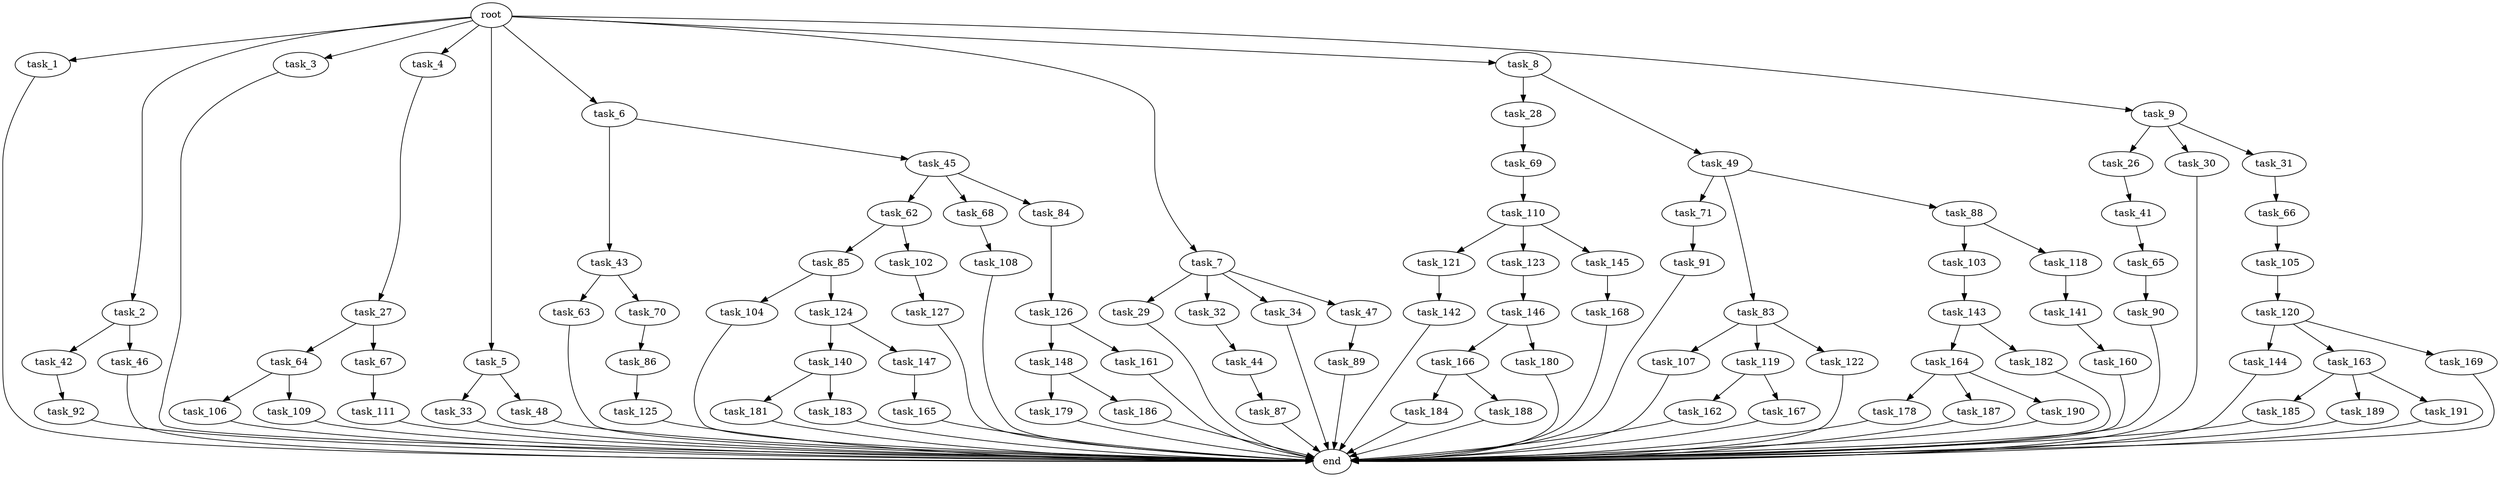 digraph G {
  root [size="0.000000"];
  task_1 [size="10.240000"];
  task_2 [size="10.240000"];
  task_3 [size="10.240000"];
  task_4 [size="10.240000"];
  task_5 [size="10.240000"];
  task_6 [size="10.240000"];
  task_7 [size="10.240000"];
  task_8 [size="10.240000"];
  task_9 [size="10.240000"];
  task_26 [size="1374389534.720000"];
  task_27 [size="343597383.680000"];
  task_28 [size="773094113.280000"];
  task_29 [size="5497558138.880000"];
  task_30 [size="1374389534.720000"];
  task_31 [size="1374389534.720000"];
  task_32 [size="5497558138.880000"];
  task_33 [size="6957847019.520000"];
  task_34 [size="5497558138.880000"];
  task_41 [size="6957847019.520000"];
  task_42 [size="6957847019.520000"];
  task_43 [size="773094113.280000"];
  task_44 [size="4209067950.080000"];
  task_45 [size="773094113.280000"];
  task_46 [size="6957847019.520000"];
  task_47 [size="5497558138.880000"];
  task_48 [size="6957847019.520000"];
  task_49 [size="773094113.280000"];
  task_62 [size="3092376453.120000"];
  task_63 [size="4209067950.080000"];
  task_64 [size="343597383.680000"];
  task_65 [size="3092376453.120000"];
  task_66 [size="3092376453.120000"];
  task_67 [size="343597383.680000"];
  task_68 [size="3092376453.120000"];
  task_69 [size="8589934592.000000"];
  task_70 [size="4209067950.080000"];
  task_71 [size="5497558138.880000"];
  task_83 [size="5497558138.880000"];
  task_84 [size="3092376453.120000"];
  task_85 [size="5497558138.880000"];
  task_86 [size="2147483648.000000"];
  task_87 [size="4209067950.080000"];
  task_88 [size="5497558138.880000"];
  task_89 [size="5497558138.880000"];
  task_90 [size="3092376453.120000"];
  task_91 [size="1374389534.720000"];
  task_92 [size="3092376453.120000"];
  task_102 [size="5497558138.880000"];
  task_103 [size="8589934592.000000"];
  task_104 [size="3092376453.120000"];
  task_105 [size="5497558138.880000"];
  task_106 [size="4209067950.080000"];
  task_107 [size="773094113.280000"];
  task_108 [size="3092376453.120000"];
  task_109 [size="4209067950.080000"];
  task_110 [size="1374389534.720000"];
  task_111 [size="4209067950.080000"];
  task_118 [size="8589934592.000000"];
  task_119 [size="773094113.280000"];
  task_120 [size="2147483648.000000"];
  task_121 [size="773094113.280000"];
  task_122 [size="773094113.280000"];
  task_123 [size="773094113.280000"];
  task_124 [size="3092376453.120000"];
  task_125 [size="4209067950.080000"];
  task_126 [size="343597383.680000"];
  task_127 [size="773094113.280000"];
  task_140 [size="1374389534.720000"];
  task_141 [size="3092376453.120000"];
  task_142 [size="4209067950.080000"];
  task_143 [size="6957847019.520000"];
  task_144 [size="3092376453.120000"];
  task_145 [size="773094113.280000"];
  task_146 [size="1374389534.720000"];
  task_147 [size="1374389534.720000"];
  task_148 [size="1374389534.720000"];
  task_160 [size="6957847019.520000"];
  task_161 [size="1374389534.720000"];
  task_162 [size="343597383.680000"];
  task_163 [size="3092376453.120000"];
  task_164 [size="773094113.280000"];
  task_165 [size="4209067950.080000"];
  task_166 [size="3092376453.120000"];
  task_167 [size="343597383.680000"];
  task_168 [size="2147483648.000000"];
  task_169 [size="3092376453.120000"];
  task_178 [size="4209067950.080000"];
  task_179 [size="8589934592.000000"];
  task_180 [size="3092376453.120000"];
  task_181 [size="2147483648.000000"];
  task_182 [size="773094113.280000"];
  task_183 [size="2147483648.000000"];
  task_184 [size="6957847019.520000"];
  task_185 [size="1374389534.720000"];
  task_186 [size="8589934592.000000"];
  task_187 [size="4209067950.080000"];
  task_188 [size="6957847019.520000"];
  task_189 [size="1374389534.720000"];
  task_190 [size="4209067950.080000"];
  task_191 [size="1374389534.720000"];
  end [size="0.000000"];

  root -> task_1 [size="1.000000"];
  root -> task_2 [size="1.000000"];
  root -> task_3 [size="1.000000"];
  root -> task_4 [size="1.000000"];
  root -> task_5 [size="1.000000"];
  root -> task_6 [size="1.000000"];
  root -> task_7 [size="1.000000"];
  root -> task_8 [size="1.000000"];
  root -> task_9 [size="1.000000"];
  task_1 -> end [size="1.000000"];
  task_2 -> task_42 [size="679477248.000000"];
  task_2 -> task_46 [size="679477248.000000"];
  task_3 -> end [size="1.000000"];
  task_4 -> task_27 [size="33554432.000000"];
  task_5 -> task_33 [size="679477248.000000"];
  task_5 -> task_48 [size="679477248.000000"];
  task_6 -> task_43 [size="75497472.000000"];
  task_6 -> task_45 [size="75497472.000000"];
  task_7 -> task_29 [size="536870912.000000"];
  task_7 -> task_32 [size="536870912.000000"];
  task_7 -> task_34 [size="536870912.000000"];
  task_7 -> task_47 [size="536870912.000000"];
  task_8 -> task_28 [size="75497472.000000"];
  task_8 -> task_49 [size="75497472.000000"];
  task_9 -> task_26 [size="134217728.000000"];
  task_9 -> task_30 [size="134217728.000000"];
  task_9 -> task_31 [size="134217728.000000"];
  task_26 -> task_41 [size="679477248.000000"];
  task_27 -> task_64 [size="33554432.000000"];
  task_27 -> task_67 [size="33554432.000000"];
  task_28 -> task_69 [size="838860800.000000"];
  task_29 -> end [size="1.000000"];
  task_30 -> end [size="1.000000"];
  task_31 -> task_66 [size="301989888.000000"];
  task_32 -> task_44 [size="411041792.000000"];
  task_33 -> end [size="1.000000"];
  task_34 -> end [size="1.000000"];
  task_41 -> task_65 [size="301989888.000000"];
  task_42 -> task_92 [size="301989888.000000"];
  task_43 -> task_63 [size="411041792.000000"];
  task_43 -> task_70 [size="411041792.000000"];
  task_44 -> task_87 [size="411041792.000000"];
  task_45 -> task_62 [size="301989888.000000"];
  task_45 -> task_68 [size="301989888.000000"];
  task_45 -> task_84 [size="301989888.000000"];
  task_46 -> end [size="1.000000"];
  task_47 -> task_89 [size="536870912.000000"];
  task_48 -> end [size="1.000000"];
  task_49 -> task_71 [size="536870912.000000"];
  task_49 -> task_83 [size="536870912.000000"];
  task_49 -> task_88 [size="536870912.000000"];
  task_62 -> task_85 [size="536870912.000000"];
  task_62 -> task_102 [size="536870912.000000"];
  task_63 -> end [size="1.000000"];
  task_64 -> task_106 [size="411041792.000000"];
  task_64 -> task_109 [size="411041792.000000"];
  task_65 -> task_90 [size="301989888.000000"];
  task_66 -> task_105 [size="536870912.000000"];
  task_67 -> task_111 [size="411041792.000000"];
  task_68 -> task_108 [size="301989888.000000"];
  task_69 -> task_110 [size="134217728.000000"];
  task_70 -> task_86 [size="209715200.000000"];
  task_71 -> task_91 [size="134217728.000000"];
  task_83 -> task_107 [size="75497472.000000"];
  task_83 -> task_119 [size="75497472.000000"];
  task_83 -> task_122 [size="75497472.000000"];
  task_84 -> task_126 [size="33554432.000000"];
  task_85 -> task_104 [size="301989888.000000"];
  task_85 -> task_124 [size="301989888.000000"];
  task_86 -> task_125 [size="411041792.000000"];
  task_87 -> end [size="1.000000"];
  task_88 -> task_103 [size="838860800.000000"];
  task_88 -> task_118 [size="838860800.000000"];
  task_89 -> end [size="1.000000"];
  task_90 -> end [size="1.000000"];
  task_91 -> end [size="1.000000"];
  task_92 -> end [size="1.000000"];
  task_102 -> task_127 [size="75497472.000000"];
  task_103 -> task_143 [size="679477248.000000"];
  task_104 -> end [size="1.000000"];
  task_105 -> task_120 [size="209715200.000000"];
  task_106 -> end [size="1.000000"];
  task_107 -> end [size="1.000000"];
  task_108 -> end [size="1.000000"];
  task_109 -> end [size="1.000000"];
  task_110 -> task_121 [size="75497472.000000"];
  task_110 -> task_123 [size="75497472.000000"];
  task_110 -> task_145 [size="75497472.000000"];
  task_111 -> end [size="1.000000"];
  task_118 -> task_141 [size="301989888.000000"];
  task_119 -> task_162 [size="33554432.000000"];
  task_119 -> task_167 [size="33554432.000000"];
  task_120 -> task_144 [size="301989888.000000"];
  task_120 -> task_163 [size="301989888.000000"];
  task_120 -> task_169 [size="301989888.000000"];
  task_121 -> task_142 [size="411041792.000000"];
  task_122 -> end [size="1.000000"];
  task_123 -> task_146 [size="134217728.000000"];
  task_124 -> task_140 [size="134217728.000000"];
  task_124 -> task_147 [size="134217728.000000"];
  task_125 -> end [size="1.000000"];
  task_126 -> task_148 [size="134217728.000000"];
  task_126 -> task_161 [size="134217728.000000"];
  task_127 -> end [size="1.000000"];
  task_140 -> task_181 [size="209715200.000000"];
  task_140 -> task_183 [size="209715200.000000"];
  task_141 -> task_160 [size="679477248.000000"];
  task_142 -> end [size="1.000000"];
  task_143 -> task_164 [size="75497472.000000"];
  task_143 -> task_182 [size="75497472.000000"];
  task_144 -> end [size="1.000000"];
  task_145 -> task_168 [size="209715200.000000"];
  task_146 -> task_166 [size="301989888.000000"];
  task_146 -> task_180 [size="301989888.000000"];
  task_147 -> task_165 [size="411041792.000000"];
  task_148 -> task_179 [size="838860800.000000"];
  task_148 -> task_186 [size="838860800.000000"];
  task_160 -> end [size="1.000000"];
  task_161 -> end [size="1.000000"];
  task_162 -> end [size="1.000000"];
  task_163 -> task_185 [size="134217728.000000"];
  task_163 -> task_189 [size="134217728.000000"];
  task_163 -> task_191 [size="134217728.000000"];
  task_164 -> task_178 [size="411041792.000000"];
  task_164 -> task_187 [size="411041792.000000"];
  task_164 -> task_190 [size="411041792.000000"];
  task_165 -> end [size="1.000000"];
  task_166 -> task_184 [size="679477248.000000"];
  task_166 -> task_188 [size="679477248.000000"];
  task_167 -> end [size="1.000000"];
  task_168 -> end [size="1.000000"];
  task_169 -> end [size="1.000000"];
  task_178 -> end [size="1.000000"];
  task_179 -> end [size="1.000000"];
  task_180 -> end [size="1.000000"];
  task_181 -> end [size="1.000000"];
  task_182 -> end [size="1.000000"];
  task_183 -> end [size="1.000000"];
  task_184 -> end [size="1.000000"];
  task_185 -> end [size="1.000000"];
  task_186 -> end [size="1.000000"];
  task_187 -> end [size="1.000000"];
  task_188 -> end [size="1.000000"];
  task_189 -> end [size="1.000000"];
  task_190 -> end [size="1.000000"];
  task_191 -> end [size="1.000000"];
}
